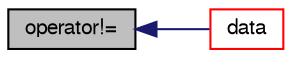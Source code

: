 digraph "operator!="
{
  bgcolor="transparent";
  edge [fontname="FreeSans",fontsize="10",labelfontname="FreeSans",labelfontsize="10"];
  node [fontname="FreeSans",fontsize="10",shape=record];
  rankdir="LR";
  Node147 [label="operator!=",height=0.2,width=0.4,color="black", fillcolor="grey75", style="filled", fontcolor="black"];
  Node147 -> Node148 [dir="back",color="midnightblue",fontsize="10",style="solid",fontname="FreeSans"];
  Node148 [label="data",height=0.2,width=0.4,color="red",URL="$a28598.html#ad7f8023f823553543ca50bd5d11b877b"];
}
